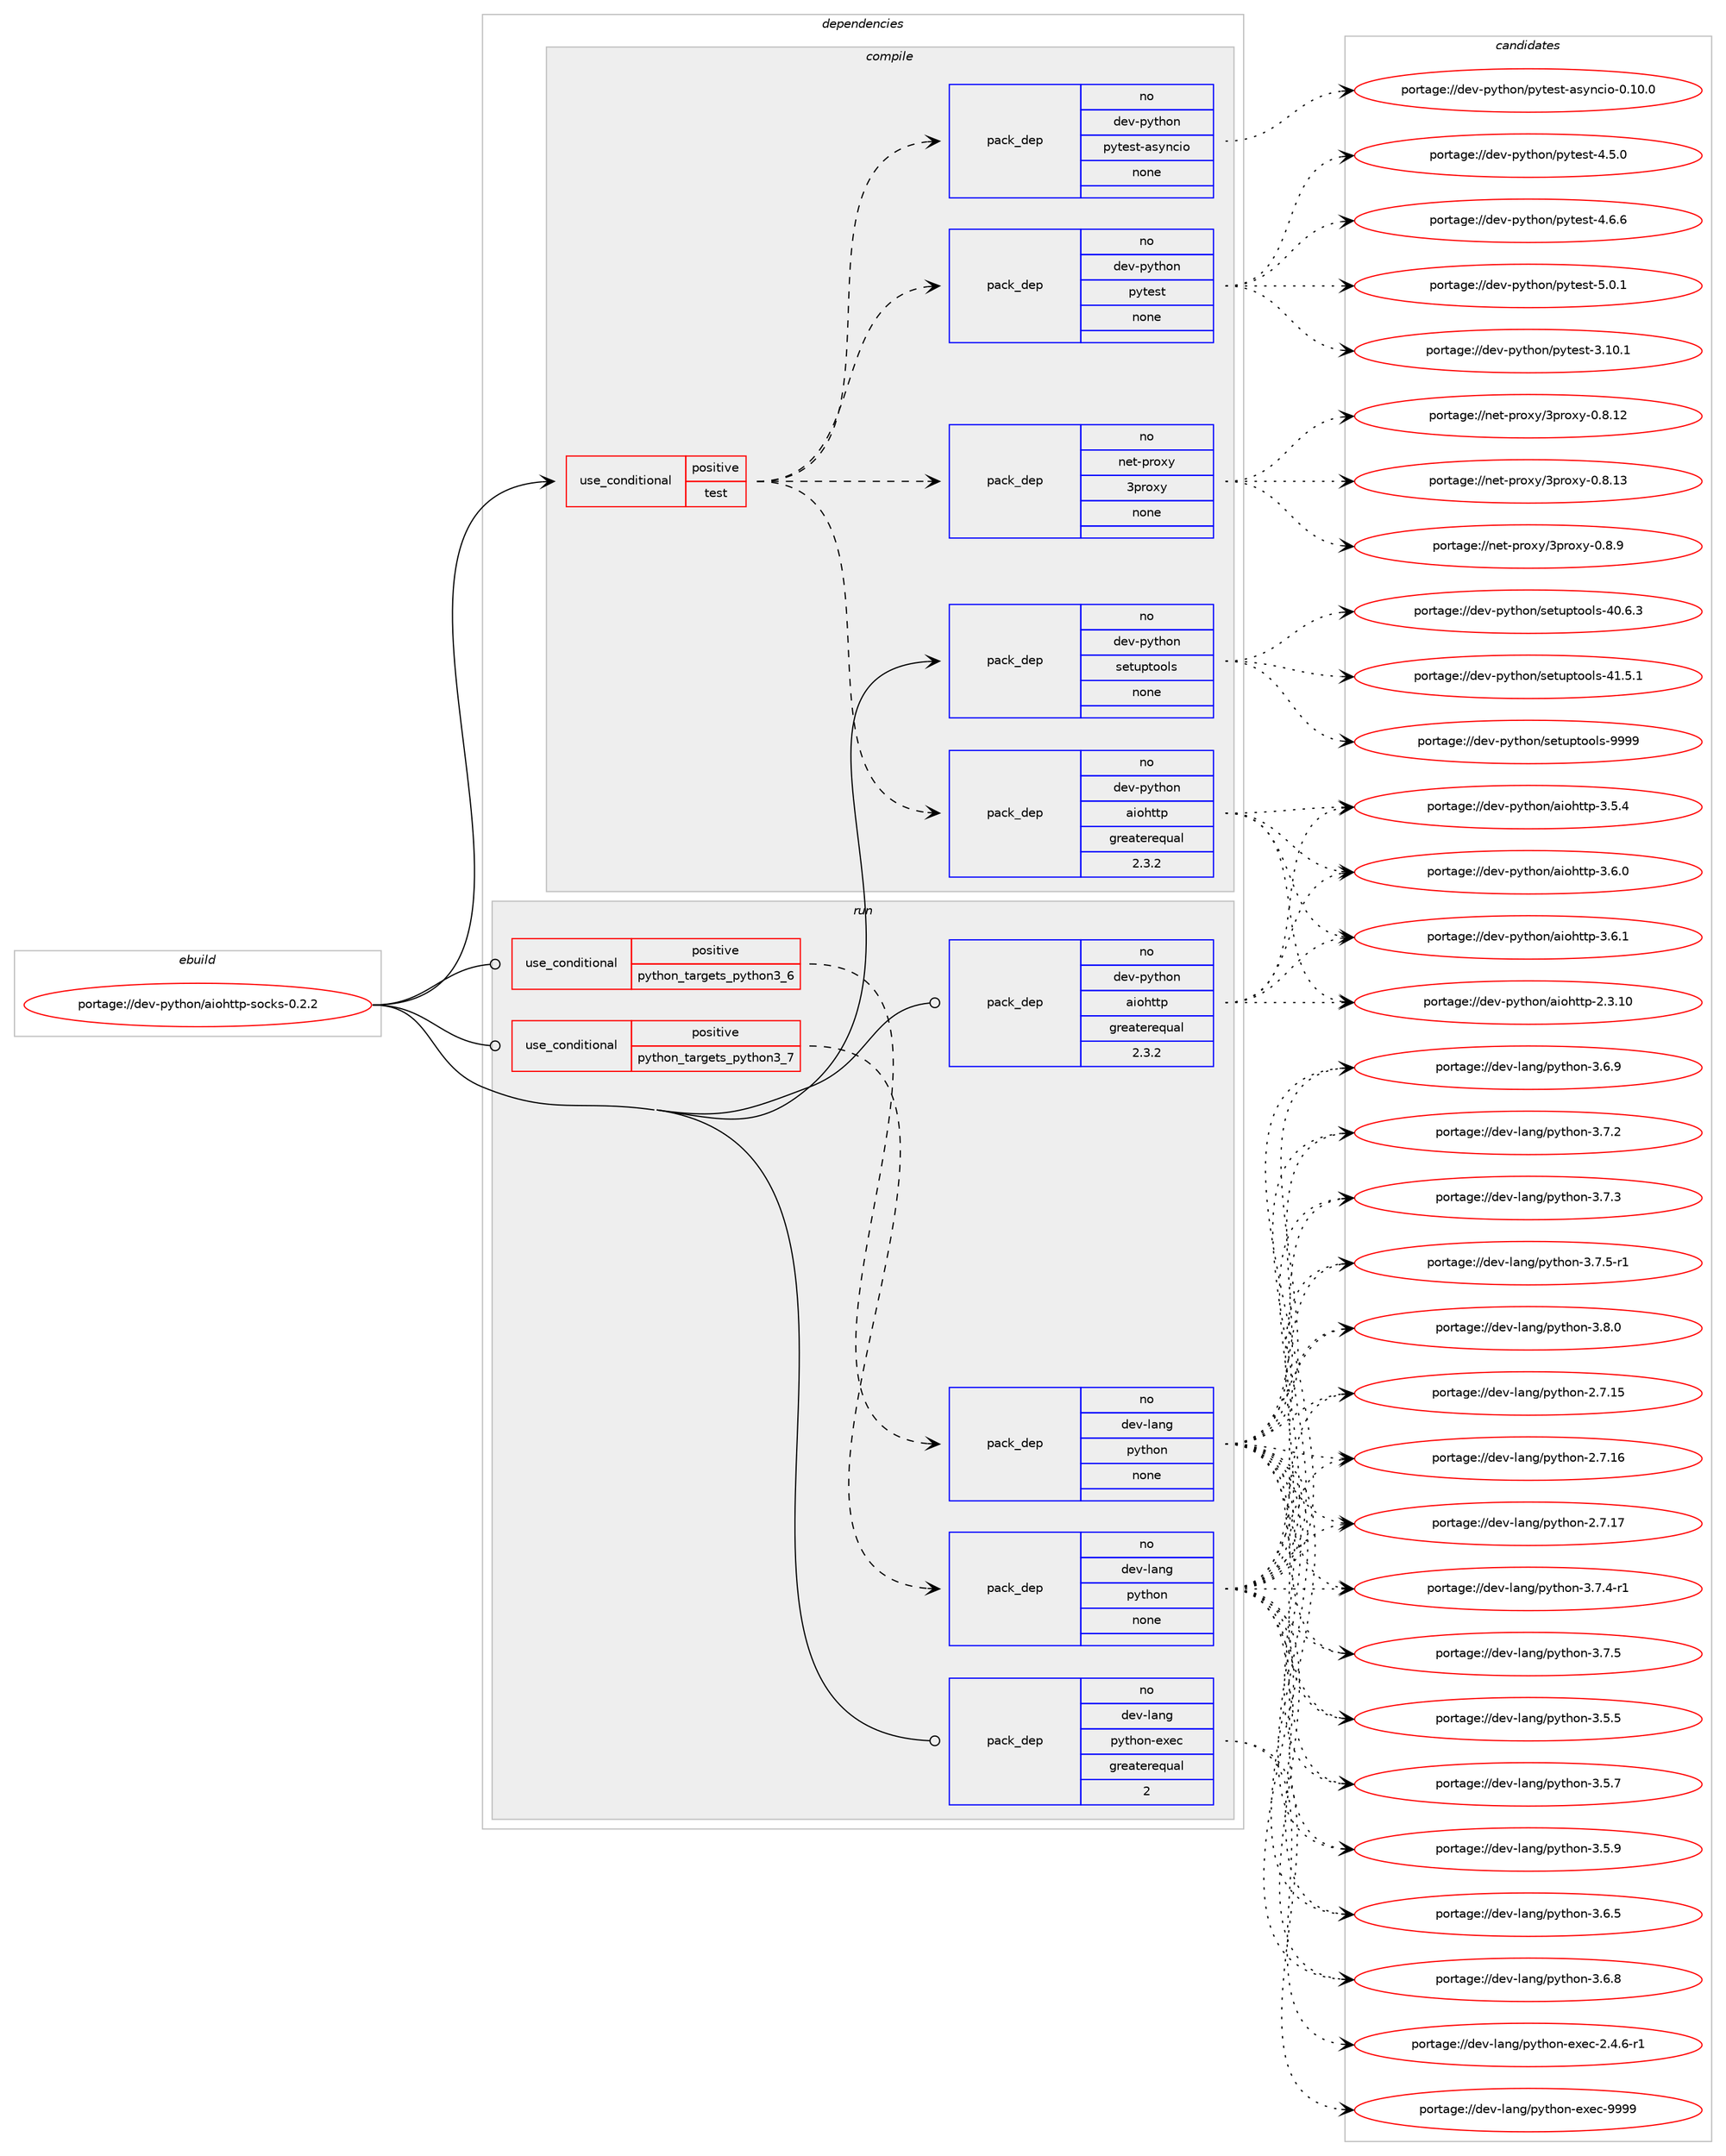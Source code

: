 digraph prolog {

# *************
# Graph options
# *************

newrank=true;
concentrate=true;
compound=true;
graph [rankdir=LR,fontname=Helvetica,fontsize=10,ranksep=1.5];#, ranksep=2.5, nodesep=0.2];
edge  [arrowhead=vee];
node  [fontname=Helvetica,fontsize=10];

# **********
# The ebuild
# **********

subgraph cluster_leftcol {
color=gray;
rank=same;
label=<<i>ebuild</i>>;
id [label="portage://dev-python/aiohttp-socks-0.2.2", color=red, width=4, href="../dev-python/aiohttp-socks-0.2.2.svg"];
}

# ****************
# The dependencies
# ****************

subgraph cluster_midcol {
color=gray;
label=<<i>dependencies</i>>;
subgraph cluster_compile {
fillcolor="#eeeeee";
style=filled;
label=<<i>compile</i>>;
subgraph cond25283 {
dependency128778 [label=<<TABLE BORDER="0" CELLBORDER="1" CELLSPACING="0" CELLPADDING="4"><TR><TD ROWSPAN="3" CELLPADDING="10">use_conditional</TD></TR><TR><TD>positive</TD></TR><TR><TD>test</TD></TR></TABLE>>, shape=none, color=red];
subgraph pack100192 {
dependency128779 [label=<<TABLE BORDER="0" CELLBORDER="1" CELLSPACING="0" CELLPADDING="4" WIDTH="220"><TR><TD ROWSPAN="6" CELLPADDING="30">pack_dep</TD></TR><TR><TD WIDTH="110">no</TD></TR><TR><TD>dev-python</TD></TR><TR><TD>aiohttp</TD></TR><TR><TD>greaterequal</TD></TR><TR><TD>2.3.2</TD></TR></TABLE>>, shape=none, color=blue];
}
dependency128778:e -> dependency128779:w [weight=20,style="dashed",arrowhead="vee"];
subgraph pack100193 {
dependency128780 [label=<<TABLE BORDER="0" CELLBORDER="1" CELLSPACING="0" CELLPADDING="4" WIDTH="220"><TR><TD ROWSPAN="6" CELLPADDING="30">pack_dep</TD></TR><TR><TD WIDTH="110">no</TD></TR><TR><TD>dev-python</TD></TR><TR><TD>pytest</TD></TR><TR><TD>none</TD></TR><TR><TD></TD></TR></TABLE>>, shape=none, color=blue];
}
dependency128778:e -> dependency128780:w [weight=20,style="dashed",arrowhead="vee"];
subgraph pack100194 {
dependency128781 [label=<<TABLE BORDER="0" CELLBORDER="1" CELLSPACING="0" CELLPADDING="4" WIDTH="220"><TR><TD ROWSPAN="6" CELLPADDING="30">pack_dep</TD></TR><TR><TD WIDTH="110">no</TD></TR><TR><TD>dev-python</TD></TR><TR><TD>pytest-asyncio</TD></TR><TR><TD>none</TD></TR><TR><TD></TD></TR></TABLE>>, shape=none, color=blue];
}
dependency128778:e -> dependency128781:w [weight=20,style="dashed",arrowhead="vee"];
subgraph pack100195 {
dependency128782 [label=<<TABLE BORDER="0" CELLBORDER="1" CELLSPACING="0" CELLPADDING="4" WIDTH="220"><TR><TD ROWSPAN="6" CELLPADDING="30">pack_dep</TD></TR><TR><TD WIDTH="110">no</TD></TR><TR><TD>net-proxy</TD></TR><TR><TD>3proxy</TD></TR><TR><TD>none</TD></TR><TR><TD></TD></TR></TABLE>>, shape=none, color=blue];
}
dependency128778:e -> dependency128782:w [weight=20,style="dashed",arrowhead="vee"];
}
id:e -> dependency128778:w [weight=20,style="solid",arrowhead="vee"];
subgraph pack100196 {
dependency128783 [label=<<TABLE BORDER="0" CELLBORDER="1" CELLSPACING="0" CELLPADDING="4" WIDTH="220"><TR><TD ROWSPAN="6" CELLPADDING="30">pack_dep</TD></TR><TR><TD WIDTH="110">no</TD></TR><TR><TD>dev-python</TD></TR><TR><TD>setuptools</TD></TR><TR><TD>none</TD></TR><TR><TD></TD></TR></TABLE>>, shape=none, color=blue];
}
id:e -> dependency128783:w [weight=20,style="solid",arrowhead="vee"];
}
subgraph cluster_compileandrun {
fillcolor="#eeeeee";
style=filled;
label=<<i>compile and run</i>>;
}
subgraph cluster_run {
fillcolor="#eeeeee";
style=filled;
label=<<i>run</i>>;
subgraph cond25284 {
dependency128784 [label=<<TABLE BORDER="0" CELLBORDER="1" CELLSPACING="0" CELLPADDING="4"><TR><TD ROWSPAN="3" CELLPADDING="10">use_conditional</TD></TR><TR><TD>positive</TD></TR><TR><TD>python_targets_python3_6</TD></TR></TABLE>>, shape=none, color=red];
subgraph pack100197 {
dependency128785 [label=<<TABLE BORDER="0" CELLBORDER="1" CELLSPACING="0" CELLPADDING="4" WIDTH="220"><TR><TD ROWSPAN="6" CELLPADDING="30">pack_dep</TD></TR><TR><TD WIDTH="110">no</TD></TR><TR><TD>dev-lang</TD></TR><TR><TD>python</TD></TR><TR><TD>none</TD></TR><TR><TD></TD></TR></TABLE>>, shape=none, color=blue];
}
dependency128784:e -> dependency128785:w [weight=20,style="dashed",arrowhead="vee"];
}
id:e -> dependency128784:w [weight=20,style="solid",arrowhead="odot"];
subgraph cond25285 {
dependency128786 [label=<<TABLE BORDER="0" CELLBORDER="1" CELLSPACING="0" CELLPADDING="4"><TR><TD ROWSPAN="3" CELLPADDING="10">use_conditional</TD></TR><TR><TD>positive</TD></TR><TR><TD>python_targets_python3_7</TD></TR></TABLE>>, shape=none, color=red];
subgraph pack100198 {
dependency128787 [label=<<TABLE BORDER="0" CELLBORDER="1" CELLSPACING="0" CELLPADDING="4" WIDTH="220"><TR><TD ROWSPAN="6" CELLPADDING="30">pack_dep</TD></TR><TR><TD WIDTH="110">no</TD></TR><TR><TD>dev-lang</TD></TR><TR><TD>python</TD></TR><TR><TD>none</TD></TR><TR><TD></TD></TR></TABLE>>, shape=none, color=blue];
}
dependency128786:e -> dependency128787:w [weight=20,style="dashed",arrowhead="vee"];
}
id:e -> dependency128786:w [weight=20,style="solid",arrowhead="odot"];
subgraph pack100199 {
dependency128788 [label=<<TABLE BORDER="0" CELLBORDER="1" CELLSPACING="0" CELLPADDING="4" WIDTH="220"><TR><TD ROWSPAN="6" CELLPADDING="30">pack_dep</TD></TR><TR><TD WIDTH="110">no</TD></TR><TR><TD>dev-lang</TD></TR><TR><TD>python-exec</TD></TR><TR><TD>greaterequal</TD></TR><TR><TD>2</TD></TR></TABLE>>, shape=none, color=blue];
}
id:e -> dependency128788:w [weight=20,style="solid",arrowhead="odot"];
subgraph pack100200 {
dependency128789 [label=<<TABLE BORDER="0" CELLBORDER="1" CELLSPACING="0" CELLPADDING="4" WIDTH="220"><TR><TD ROWSPAN="6" CELLPADDING="30">pack_dep</TD></TR><TR><TD WIDTH="110">no</TD></TR><TR><TD>dev-python</TD></TR><TR><TD>aiohttp</TD></TR><TR><TD>greaterequal</TD></TR><TR><TD>2.3.2</TD></TR></TABLE>>, shape=none, color=blue];
}
id:e -> dependency128789:w [weight=20,style="solid",arrowhead="odot"];
}
}

# **************
# The candidates
# **************

subgraph cluster_choices {
rank=same;
color=gray;
label=<<i>candidates</i>>;

subgraph choice100192 {
color=black;
nodesep=1;
choiceportage10010111845112121116104111110479710511110411611611245504651464948 [label="portage://dev-python/aiohttp-2.3.10", color=red, width=4,href="../dev-python/aiohttp-2.3.10.svg"];
choiceportage100101118451121211161041111104797105111104116116112455146534652 [label="portage://dev-python/aiohttp-3.5.4", color=red, width=4,href="../dev-python/aiohttp-3.5.4.svg"];
choiceportage100101118451121211161041111104797105111104116116112455146544648 [label="portage://dev-python/aiohttp-3.6.0", color=red, width=4,href="../dev-python/aiohttp-3.6.0.svg"];
choiceportage100101118451121211161041111104797105111104116116112455146544649 [label="portage://dev-python/aiohttp-3.6.1", color=red, width=4,href="../dev-python/aiohttp-3.6.1.svg"];
dependency128779:e -> choiceportage10010111845112121116104111110479710511110411611611245504651464948:w [style=dotted,weight="100"];
dependency128779:e -> choiceportage100101118451121211161041111104797105111104116116112455146534652:w [style=dotted,weight="100"];
dependency128779:e -> choiceportage100101118451121211161041111104797105111104116116112455146544648:w [style=dotted,weight="100"];
dependency128779:e -> choiceportage100101118451121211161041111104797105111104116116112455146544649:w [style=dotted,weight="100"];
}
subgraph choice100193 {
color=black;
nodesep=1;
choiceportage100101118451121211161041111104711212111610111511645514649484649 [label="portage://dev-python/pytest-3.10.1", color=red, width=4,href="../dev-python/pytest-3.10.1.svg"];
choiceportage1001011184511212111610411111047112121116101115116455246534648 [label="portage://dev-python/pytest-4.5.0", color=red, width=4,href="../dev-python/pytest-4.5.0.svg"];
choiceportage1001011184511212111610411111047112121116101115116455246544654 [label="portage://dev-python/pytest-4.6.6", color=red, width=4,href="../dev-python/pytest-4.6.6.svg"];
choiceportage1001011184511212111610411111047112121116101115116455346484649 [label="portage://dev-python/pytest-5.0.1", color=red, width=4,href="../dev-python/pytest-5.0.1.svg"];
dependency128780:e -> choiceportage100101118451121211161041111104711212111610111511645514649484649:w [style=dotted,weight="100"];
dependency128780:e -> choiceportage1001011184511212111610411111047112121116101115116455246534648:w [style=dotted,weight="100"];
dependency128780:e -> choiceportage1001011184511212111610411111047112121116101115116455246544654:w [style=dotted,weight="100"];
dependency128780:e -> choiceportage1001011184511212111610411111047112121116101115116455346484649:w [style=dotted,weight="100"];
}
subgraph choice100194 {
color=black;
nodesep=1;
choiceportage100101118451121211161041111104711212111610111511645971151211109910511145484649484648 [label="portage://dev-python/pytest-asyncio-0.10.0", color=red, width=4,href="../dev-python/pytest-asyncio-0.10.0.svg"];
dependency128781:e -> choiceportage100101118451121211161041111104711212111610111511645971151211109910511145484649484648:w [style=dotted,weight="100"];
}
subgraph choice100195 {
color=black;
nodesep=1;
choiceportage11010111645112114111120121475111211411112012145484656464950 [label="portage://net-proxy/3proxy-0.8.12", color=red, width=4,href="../net-proxy/3proxy-0.8.12.svg"];
choiceportage11010111645112114111120121475111211411112012145484656464951 [label="portage://net-proxy/3proxy-0.8.13", color=red, width=4,href="../net-proxy/3proxy-0.8.13.svg"];
choiceportage110101116451121141111201214751112114111120121454846564657 [label="portage://net-proxy/3proxy-0.8.9", color=red, width=4,href="../net-proxy/3proxy-0.8.9.svg"];
dependency128782:e -> choiceportage11010111645112114111120121475111211411112012145484656464950:w [style=dotted,weight="100"];
dependency128782:e -> choiceportage11010111645112114111120121475111211411112012145484656464951:w [style=dotted,weight="100"];
dependency128782:e -> choiceportage110101116451121141111201214751112114111120121454846564657:w [style=dotted,weight="100"];
}
subgraph choice100196 {
color=black;
nodesep=1;
choiceportage100101118451121211161041111104711510111611711211611111110811545524846544651 [label="portage://dev-python/setuptools-40.6.3", color=red, width=4,href="../dev-python/setuptools-40.6.3.svg"];
choiceportage100101118451121211161041111104711510111611711211611111110811545524946534649 [label="portage://dev-python/setuptools-41.5.1", color=red, width=4,href="../dev-python/setuptools-41.5.1.svg"];
choiceportage10010111845112121116104111110471151011161171121161111111081154557575757 [label="portage://dev-python/setuptools-9999", color=red, width=4,href="../dev-python/setuptools-9999.svg"];
dependency128783:e -> choiceportage100101118451121211161041111104711510111611711211611111110811545524846544651:w [style=dotted,weight="100"];
dependency128783:e -> choiceportage100101118451121211161041111104711510111611711211611111110811545524946534649:w [style=dotted,weight="100"];
dependency128783:e -> choiceportage10010111845112121116104111110471151011161171121161111111081154557575757:w [style=dotted,weight="100"];
}
subgraph choice100197 {
color=black;
nodesep=1;
choiceportage10010111845108971101034711212111610411111045504655464953 [label="portage://dev-lang/python-2.7.15", color=red, width=4,href="../dev-lang/python-2.7.15.svg"];
choiceportage10010111845108971101034711212111610411111045504655464954 [label="portage://dev-lang/python-2.7.16", color=red, width=4,href="../dev-lang/python-2.7.16.svg"];
choiceportage10010111845108971101034711212111610411111045504655464955 [label="portage://dev-lang/python-2.7.17", color=red, width=4,href="../dev-lang/python-2.7.17.svg"];
choiceportage100101118451089711010347112121116104111110455146534653 [label="portage://dev-lang/python-3.5.5", color=red, width=4,href="../dev-lang/python-3.5.5.svg"];
choiceportage100101118451089711010347112121116104111110455146534655 [label="portage://dev-lang/python-3.5.7", color=red, width=4,href="../dev-lang/python-3.5.7.svg"];
choiceportage100101118451089711010347112121116104111110455146534657 [label="portage://dev-lang/python-3.5.9", color=red, width=4,href="../dev-lang/python-3.5.9.svg"];
choiceportage100101118451089711010347112121116104111110455146544653 [label="portage://dev-lang/python-3.6.5", color=red, width=4,href="../dev-lang/python-3.6.5.svg"];
choiceportage100101118451089711010347112121116104111110455146544656 [label="portage://dev-lang/python-3.6.8", color=red, width=4,href="../dev-lang/python-3.6.8.svg"];
choiceportage100101118451089711010347112121116104111110455146544657 [label="portage://dev-lang/python-3.6.9", color=red, width=4,href="../dev-lang/python-3.6.9.svg"];
choiceportage100101118451089711010347112121116104111110455146554650 [label="portage://dev-lang/python-3.7.2", color=red, width=4,href="../dev-lang/python-3.7.2.svg"];
choiceportage100101118451089711010347112121116104111110455146554651 [label="portage://dev-lang/python-3.7.3", color=red, width=4,href="../dev-lang/python-3.7.3.svg"];
choiceportage1001011184510897110103471121211161041111104551465546524511449 [label="portage://dev-lang/python-3.7.4-r1", color=red, width=4,href="../dev-lang/python-3.7.4-r1.svg"];
choiceportage100101118451089711010347112121116104111110455146554653 [label="portage://dev-lang/python-3.7.5", color=red, width=4,href="../dev-lang/python-3.7.5.svg"];
choiceportage1001011184510897110103471121211161041111104551465546534511449 [label="portage://dev-lang/python-3.7.5-r1", color=red, width=4,href="../dev-lang/python-3.7.5-r1.svg"];
choiceportage100101118451089711010347112121116104111110455146564648 [label="portage://dev-lang/python-3.8.0", color=red, width=4,href="../dev-lang/python-3.8.0.svg"];
dependency128785:e -> choiceportage10010111845108971101034711212111610411111045504655464953:w [style=dotted,weight="100"];
dependency128785:e -> choiceportage10010111845108971101034711212111610411111045504655464954:w [style=dotted,weight="100"];
dependency128785:e -> choiceportage10010111845108971101034711212111610411111045504655464955:w [style=dotted,weight="100"];
dependency128785:e -> choiceportage100101118451089711010347112121116104111110455146534653:w [style=dotted,weight="100"];
dependency128785:e -> choiceportage100101118451089711010347112121116104111110455146534655:w [style=dotted,weight="100"];
dependency128785:e -> choiceportage100101118451089711010347112121116104111110455146534657:w [style=dotted,weight="100"];
dependency128785:e -> choiceportage100101118451089711010347112121116104111110455146544653:w [style=dotted,weight="100"];
dependency128785:e -> choiceportage100101118451089711010347112121116104111110455146544656:w [style=dotted,weight="100"];
dependency128785:e -> choiceportage100101118451089711010347112121116104111110455146544657:w [style=dotted,weight="100"];
dependency128785:e -> choiceportage100101118451089711010347112121116104111110455146554650:w [style=dotted,weight="100"];
dependency128785:e -> choiceportage100101118451089711010347112121116104111110455146554651:w [style=dotted,weight="100"];
dependency128785:e -> choiceportage1001011184510897110103471121211161041111104551465546524511449:w [style=dotted,weight="100"];
dependency128785:e -> choiceportage100101118451089711010347112121116104111110455146554653:w [style=dotted,weight="100"];
dependency128785:e -> choiceportage1001011184510897110103471121211161041111104551465546534511449:w [style=dotted,weight="100"];
dependency128785:e -> choiceportage100101118451089711010347112121116104111110455146564648:w [style=dotted,weight="100"];
}
subgraph choice100198 {
color=black;
nodesep=1;
choiceportage10010111845108971101034711212111610411111045504655464953 [label="portage://dev-lang/python-2.7.15", color=red, width=4,href="../dev-lang/python-2.7.15.svg"];
choiceportage10010111845108971101034711212111610411111045504655464954 [label="portage://dev-lang/python-2.7.16", color=red, width=4,href="../dev-lang/python-2.7.16.svg"];
choiceportage10010111845108971101034711212111610411111045504655464955 [label="portage://dev-lang/python-2.7.17", color=red, width=4,href="../dev-lang/python-2.7.17.svg"];
choiceportage100101118451089711010347112121116104111110455146534653 [label="portage://dev-lang/python-3.5.5", color=red, width=4,href="../dev-lang/python-3.5.5.svg"];
choiceportage100101118451089711010347112121116104111110455146534655 [label="portage://dev-lang/python-3.5.7", color=red, width=4,href="../dev-lang/python-3.5.7.svg"];
choiceportage100101118451089711010347112121116104111110455146534657 [label="portage://dev-lang/python-3.5.9", color=red, width=4,href="../dev-lang/python-3.5.9.svg"];
choiceportage100101118451089711010347112121116104111110455146544653 [label="portage://dev-lang/python-3.6.5", color=red, width=4,href="../dev-lang/python-3.6.5.svg"];
choiceportage100101118451089711010347112121116104111110455146544656 [label="portage://dev-lang/python-3.6.8", color=red, width=4,href="../dev-lang/python-3.6.8.svg"];
choiceportage100101118451089711010347112121116104111110455146544657 [label="portage://dev-lang/python-3.6.9", color=red, width=4,href="../dev-lang/python-3.6.9.svg"];
choiceportage100101118451089711010347112121116104111110455146554650 [label="portage://dev-lang/python-3.7.2", color=red, width=4,href="../dev-lang/python-3.7.2.svg"];
choiceportage100101118451089711010347112121116104111110455146554651 [label="portage://dev-lang/python-3.7.3", color=red, width=4,href="../dev-lang/python-3.7.3.svg"];
choiceportage1001011184510897110103471121211161041111104551465546524511449 [label="portage://dev-lang/python-3.7.4-r1", color=red, width=4,href="../dev-lang/python-3.7.4-r1.svg"];
choiceportage100101118451089711010347112121116104111110455146554653 [label="portage://dev-lang/python-3.7.5", color=red, width=4,href="../dev-lang/python-3.7.5.svg"];
choiceportage1001011184510897110103471121211161041111104551465546534511449 [label="portage://dev-lang/python-3.7.5-r1", color=red, width=4,href="../dev-lang/python-3.7.5-r1.svg"];
choiceportage100101118451089711010347112121116104111110455146564648 [label="portage://dev-lang/python-3.8.0", color=red, width=4,href="../dev-lang/python-3.8.0.svg"];
dependency128787:e -> choiceportage10010111845108971101034711212111610411111045504655464953:w [style=dotted,weight="100"];
dependency128787:e -> choiceportage10010111845108971101034711212111610411111045504655464954:w [style=dotted,weight="100"];
dependency128787:e -> choiceportage10010111845108971101034711212111610411111045504655464955:w [style=dotted,weight="100"];
dependency128787:e -> choiceportage100101118451089711010347112121116104111110455146534653:w [style=dotted,weight="100"];
dependency128787:e -> choiceportage100101118451089711010347112121116104111110455146534655:w [style=dotted,weight="100"];
dependency128787:e -> choiceportage100101118451089711010347112121116104111110455146534657:w [style=dotted,weight="100"];
dependency128787:e -> choiceportage100101118451089711010347112121116104111110455146544653:w [style=dotted,weight="100"];
dependency128787:e -> choiceportage100101118451089711010347112121116104111110455146544656:w [style=dotted,weight="100"];
dependency128787:e -> choiceportage100101118451089711010347112121116104111110455146544657:w [style=dotted,weight="100"];
dependency128787:e -> choiceportage100101118451089711010347112121116104111110455146554650:w [style=dotted,weight="100"];
dependency128787:e -> choiceportage100101118451089711010347112121116104111110455146554651:w [style=dotted,weight="100"];
dependency128787:e -> choiceportage1001011184510897110103471121211161041111104551465546524511449:w [style=dotted,weight="100"];
dependency128787:e -> choiceportage100101118451089711010347112121116104111110455146554653:w [style=dotted,weight="100"];
dependency128787:e -> choiceportage1001011184510897110103471121211161041111104551465546534511449:w [style=dotted,weight="100"];
dependency128787:e -> choiceportage100101118451089711010347112121116104111110455146564648:w [style=dotted,weight="100"];
}
subgraph choice100199 {
color=black;
nodesep=1;
choiceportage10010111845108971101034711212111610411111045101120101994550465246544511449 [label="portage://dev-lang/python-exec-2.4.6-r1", color=red, width=4,href="../dev-lang/python-exec-2.4.6-r1.svg"];
choiceportage10010111845108971101034711212111610411111045101120101994557575757 [label="portage://dev-lang/python-exec-9999", color=red, width=4,href="../dev-lang/python-exec-9999.svg"];
dependency128788:e -> choiceportage10010111845108971101034711212111610411111045101120101994550465246544511449:w [style=dotted,weight="100"];
dependency128788:e -> choiceportage10010111845108971101034711212111610411111045101120101994557575757:w [style=dotted,weight="100"];
}
subgraph choice100200 {
color=black;
nodesep=1;
choiceportage10010111845112121116104111110479710511110411611611245504651464948 [label="portage://dev-python/aiohttp-2.3.10", color=red, width=4,href="../dev-python/aiohttp-2.3.10.svg"];
choiceportage100101118451121211161041111104797105111104116116112455146534652 [label="portage://dev-python/aiohttp-3.5.4", color=red, width=4,href="../dev-python/aiohttp-3.5.4.svg"];
choiceportage100101118451121211161041111104797105111104116116112455146544648 [label="portage://dev-python/aiohttp-3.6.0", color=red, width=4,href="../dev-python/aiohttp-3.6.0.svg"];
choiceportage100101118451121211161041111104797105111104116116112455146544649 [label="portage://dev-python/aiohttp-3.6.1", color=red, width=4,href="../dev-python/aiohttp-3.6.1.svg"];
dependency128789:e -> choiceportage10010111845112121116104111110479710511110411611611245504651464948:w [style=dotted,weight="100"];
dependency128789:e -> choiceportage100101118451121211161041111104797105111104116116112455146534652:w [style=dotted,weight="100"];
dependency128789:e -> choiceportage100101118451121211161041111104797105111104116116112455146544648:w [style=dotted,weight="100"];
dependency128789:e -> choiceportage100101118451121211161041111104797105111104116116112455146544649:w [style=dotted,weight="100"];
}
}

}

